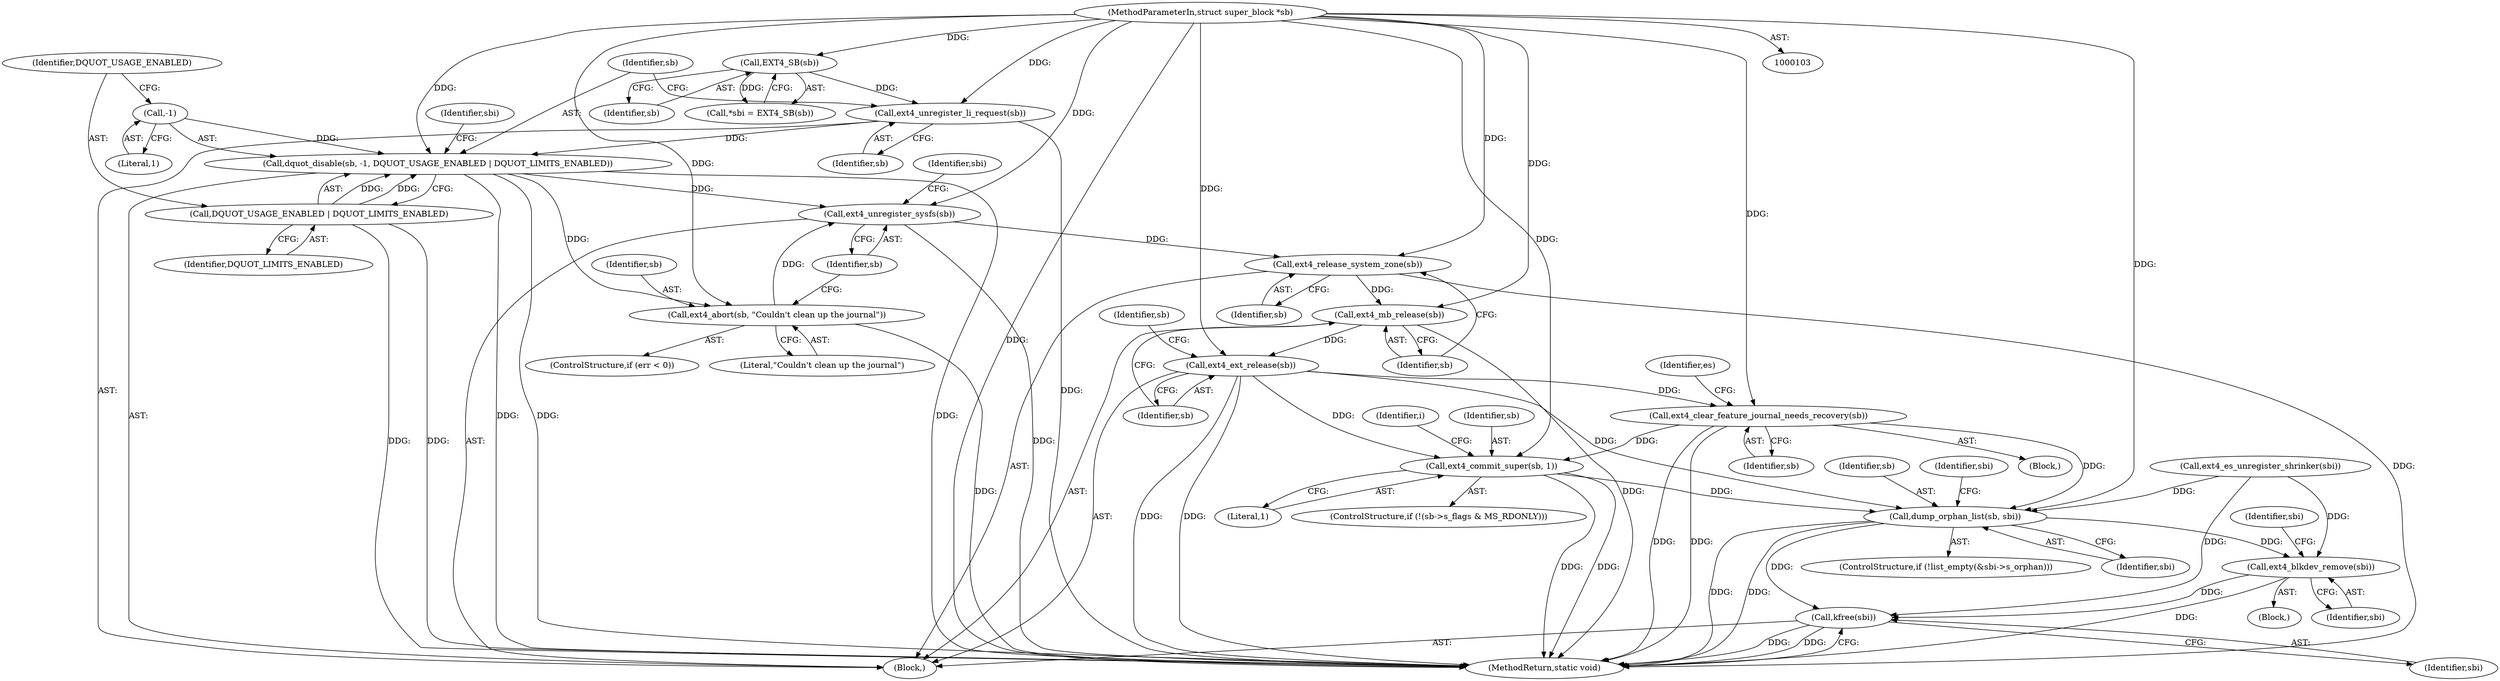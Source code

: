 digraph "0_linux_82939d7999dfc1f1998c4b1c12e2f19edbdff272_0@pointer" {
"1000159" [label="(Call,ext4_unregister_sysfs(sb))"];
"1000156" [label="(Call,ext4_abort(sb, \"Couldn't clean up the journal\"))"];
"1000121" [label="(Call,dquot_disable(sb, -1, DQUOT_USAGE_ENABLED | DQUOT_LIMITS_ENABLED))"];
"1000119" [label="(Call,ext4_unregister_li_request(sb))"];
"1000109" [label="(Call,EXT4_SB(sb))"];
"1000104" [label="(MethodParameterIn,struct super_block *sb)"];
"1000123" [label="(Call,-1)"];
"1000125" [label="(Call,DQUOT_USAGE_ENABLED | DQUOT_LIMITS_ENABLED)"];
"1000168" [label="(Call,ext4_release_system_zone(sb))"];
"1000170" [label="(Call,ext4_mb_release(sb))"];
"1000172" [label="(Call,ext4_ext_release(sb))"];
"1000182" [label="(Call,ext4_clear_feature_journal_needs_recovery(sb))"];
"1000199" [label="(Call,ext4_commit_super(sb, 1))"];
"1000273" [label="(Call,dump_orphan_list(sb, sbi))"];
"1000311" [label="(Call,ext4_blkdev_remove(sbi))"];
"1000362" [label="(Call,kfree(sbi))"];
"1000157" [label="(Identifier,sb)"];
"1000201" [label="(Literal,1)"];
"1000169" [label="(Identifier,sb)"];
"1000266" [label="(ControlStructure,if (!list_empty(&sbi->s_orphan)))"];
"1000160" [label="(Identifier,sb)"];
"1000186" [label="(Identifier,es)"];
"1000362" [label="(Call,kfree(sbi))"];
"1000172" [label="(Call,ext4_ext_release(sb))"];
"1000123" [label="(Call,-1)"];
"1000274" [label="(Identifier,sb)"];
"1000125" [label="(Call,DQUOT_USAGE_ENABLED | DQUOT_LIMITS_ENABLED)"];
"1000315" [label="(Identifier,sbi)"];
"1000312" [label="(Identifier,sbi)"];
"1000104" [label="(MethodParameterIn,struct super_block *sb)"];
"1000107" [label="(Call,*sbi = EXT4_SB(sb))"];
"1000273" [label="(Call,dump_orphan_list(sb, sbi))"];
"1000178" [label="(Identifier,sb)"];
"1000204" [label="(Identifier,i)"];
"1000161" [label="(Call,ext4_es_unregister_shrinker(sbi))"];
"1000311" [label="(Call,ext4_blkdev_remove(sbi))"];
"1000275" [label="(Identifier,sbi)"];
"1000120" [label="(Identifier,sb)"];
"1000199" [label="(Call,ext4_commit_super(sb, 1))"];
"1000127" [label="(Identifier,DQUOT_LIMITS_ENABLED)"];
"1000181" [label="(Block,)"];
"1000124" [label="(Literal,1)"];
"1000200" [label="(Identifier,sb)"];
"1000159" [label="(Call,ext4_unregister_sysfs(sb))"];
"1000152" [label="(ControlStructure,if (err < 0))"];
"1000110" [label="(Identifier,sb)"];
"1000156" [label="(Call,ext4_abort(sb, \"Couldn't clean up the journal\"))"];
"1000302" [label="(Block,)"];
"1000170" [label="(Call,ext4_mb_release(sb))"];
"1000173" [label="(Identifier,sb)"];
"1000192" [label="(ControlStructure,if (!(sb->s_flags & MS_RDONLY)))"];
"1000364" [label="(MethodReturn,static void)"];
"1000158" [label="(Literal,\"Couldn't clean up the journal\")"];
"1000363" [label="(Identifier,sbi)"];
"1000182" [label="(Call,ext4_clear_feature_journal_needs_recovery(sb))"];
"1000121" [label="(Call,dquot_disable(sb, -1, DQUOT_USAGE_ENABLED | DQUOT_LIMITS_ENABLED))"];
"1000168" [label="(Call,ext4_release_system_zone(sb))"];
"1000119" [label="(Call,ext4_unregister_li_request(sb))"];
"1000171" [label="(Identifier,sb)"];
"1000183" [label="(Identifier,sb)"];
"1000280" [label="(Identifier,sbi)"];
"1000162" [label="(Identifier,sbi)"];
"1000122" [label="(Identifier,sb)"];
"1000126" [label="(Identifier,DQUOT_USAGE_ENABLED)"];
"1000105" [label="(Block,)"];
"1000109" [label="(Call,EXT4_SB(sb))"];
"1000130" [label="(Identifier,sbi)"];
"1000159" -> "1000105"  [label="AST: "];
"1000159" -> "1000160"  [label="CFG: "];
"1000160" -> "1000159"  [label="AST: "];
"1000162" -> "1000159"  [label="CFG: "];
"1000159" -> "1000364"  [label="DDG: "];
"1000156" -> "1000159"  [label="DDG: "];
"1000121" -> "1000159"  [label="DDG: "];
"1000104" -> "1000159"  [label="DDG: "];
"1000159" -> "1000168"  [label="DDG: "];
"1000156" -> "1000152"  [label="AST: "];
"1000156" -> "1000158"  [label="CFG: "];
"1000157" -> "1000156"  [label="AST: "];
"1000158" -> "1000156"  [label="AST: "];
"1000160" -> "1000156"  [label="CFG: "];
"1000156" -> "1000364"  [label="DDG: "];
"1000121" -> "1000156"  [label="DDG: "];
"1000104" -> "1000156"  [label="DDG: "];
"1000121" -> "1000105"  [label="AST: "];
"1000121" -> "1000125"  [label="CFG: "];
"1000122" -> "1000121"  [label="AST: "];
"1000123" -> "1000121"  [label="AST: "];
"1000125" -> "1000121"  [label="AST: "];
"1000130" -> "1000121"  [label="CFG: "];
"1000121" -> "1000364"  [label="DDG: "];
"1000121" -> "1000364"  [label="DDG: "];
"1000121" -> "1000364"  [label="DDG: "];
"1000119" -> "1000121"  [label="DDG: "];
"1000104" -> "1000121"  [label="DDG: "];
"1000123" -> "1000121"  [label="DDG: "];
"1000125" -> "1000121"  [label="DDG: "];
"1000125" -> "1000121"  [label="DDG: "];
"1000119" -> "1000105"  [label="AST: "];
"1000119" -> "1000120"  [label="CFG: "];
"1000120" -> "1000119"  [label="AST: "];
"1000122" -> "1000119"  [label="CFG: "];
"1000119" -> "1000364"  [label="DDG: "];
"1000109" -> "1000119"  [label="DDG: "];
"1000104" -> "1000119"  [label="DDG: "];
"1000109" -> "1000107"  [label="AST: "];
"1000109" -> "1000110"  [label="CFG: "];
"1000110" -> "1000109"  [label="AST: "];
"1000107" -> "1000109"  [label="CFG: "];
"1000109" -> "1000107"  [label="DDG: "];
"1000104" -> "1000109"  [label="DDG: "];
"1000104" -> "1000103"  [label="AST: "];
"1000104" -> "1000364"  [label="DDG: "];
"1000104" -> "1000168"  [label="DDG: "];
"1000104" -> "1000170"  [label="DDG: "];
"1000104" -> "1000172"  [label="DDG: "];
"1000104" -> "1000182"  [label="DDG: "];
"1000104" -> "1000199"  [label="DDG: "];
"1000104" -> "1000273"  [label="DDG: "];
"1000123" -> "1000124"  [label="CFG: "];
"1000124" -> "1000123"  [label="AST: "];
"1000126" -> "1000123"  [label="CFG: "];
"1000125" -> "1000127"  [label="CFG: "];
"1000126" -> "1000125"  [label="AST: "];
"1000127" -> "1000125"  [label="AST: "];
"1000125" -> "1000364"  [label="DDG: "];
"1000125" -> "1000364"  [label="DDG: "];
"1000168" -> "1000105"  [label="AST: "];
"1000168" -> "1000169"  [label="CFG: "];
"1000169" -> "1000168"  [label="AST: "];
"1000171" -> "1000168"  [label="CFG: "];
"1000168" -> "1000364"  [label="DDG: "];
"1000168" -> "1000170"  [label="DDG: "];
"1000170" -> "1000105"  [label="AST: "];
"1000170" -> "1000171"  [label="CFG: "];
"1000171" -> "1000170"  [label="AST: "];
"1000173" -> "1000170"  [label="CFG: "];
"1000170" -> "1000364"  [label="DDG: "];
"1000170" -> "1000172"  [label="DDG: "];
"1000172" -> "1000105"  [label="AST: "];
"1000172" -> "1000173"  [label="CFG: "];
"1000173" -> "1000172"  [label="AST: "];
"1000178" -> "1000172"  [label="CFG: "];
"1000172" -> "1000364"  [label="DDG: "];
"1000172" -> "1000364"  [label="DDG: "];
"1000172" -> "1000182"  [label="DDG: "];
"1000172" -> "1000199"  [label="DDG: "];
"1000172" -> "1000273"  [label="DDG: "];
"1000182" -> "1000181"  [label="AST: "];
"1000182" -> "1000183"  [label="CFG: "];
"1000183" -> "1000182"  [label="AST: "];
"1000186" -> "1000182"  [label="CFG: "];
"1000182" -> "1000364"  [label="DDG: "];
"1000182" -> "1000364"  [label="DDG: "];
"1000182" -> "1000199"  [label="DDG: "];
"1000182" -> "1000273"  [label="DDG: "];
"1000199" -> "1000192"  [label="AST: "];
"1000199" -> "1000201"  [label="CFG: "];
"1000200" -> "1000199"  [label="AST: "];
"1000201" -> "1000199"  [label="AST: "];
"1000204" -> "1000199"  [label="CFG: "];
"1000199" -> "1000364"  [label="DDG: "];
"1000199" -> "1000364"  [label="DDG: "];
"1000199" -> "1000273"  [label="DDG: "];
"1000273" -> "1000266"  [label="AST: "];
"1000273" -> "1000275"  [label="CFG: "];
"1000274" -> "1000273"  [label="AST: "];
"1000275" -> "1000273"  [label="AST: "];
"1000280" -> "1000273"  [label="CFG: "];
"1000273" -> "1000364"  [label="DDG: "];
"1000273" -> "1000364"  [label="DDG: "];
"1000161" -> "1000273"  [label="DDG: "];
"1000273" -> "1000311"  [label="DDG: "];
"1000273" -> "1000362"  [label="DDG: "];
"1000311" -> "1000302"  [label="AST: "];
"1000311" -> "1000312"  [label="CFG: "];
"1000312" -> "1000311"  [label="AST: "];
"1000315" -> "1000311"  [label="CFG: "];
"1000311" -> "1000364"  [label="DDG: "];
"1000161" -> "1000311"  [label="DDG: "];
"1000311" -> "1000362"  [label="DDG: "];
"1000362" -> "1000105"  [label="AST: "];
"1000362" -> "1000363"  [label="CFG: "];
"1000363" -> "1000362"  [label="AST: "];
"1000364" -> "1000362"  [label="CFG: "];
"1000362" -> "1000364"  [label="DDG: "];
"1000362" -> "1000364"  [label="DDG: "];
"1000161" -> "1000362"  [label="DDG: "];
}
